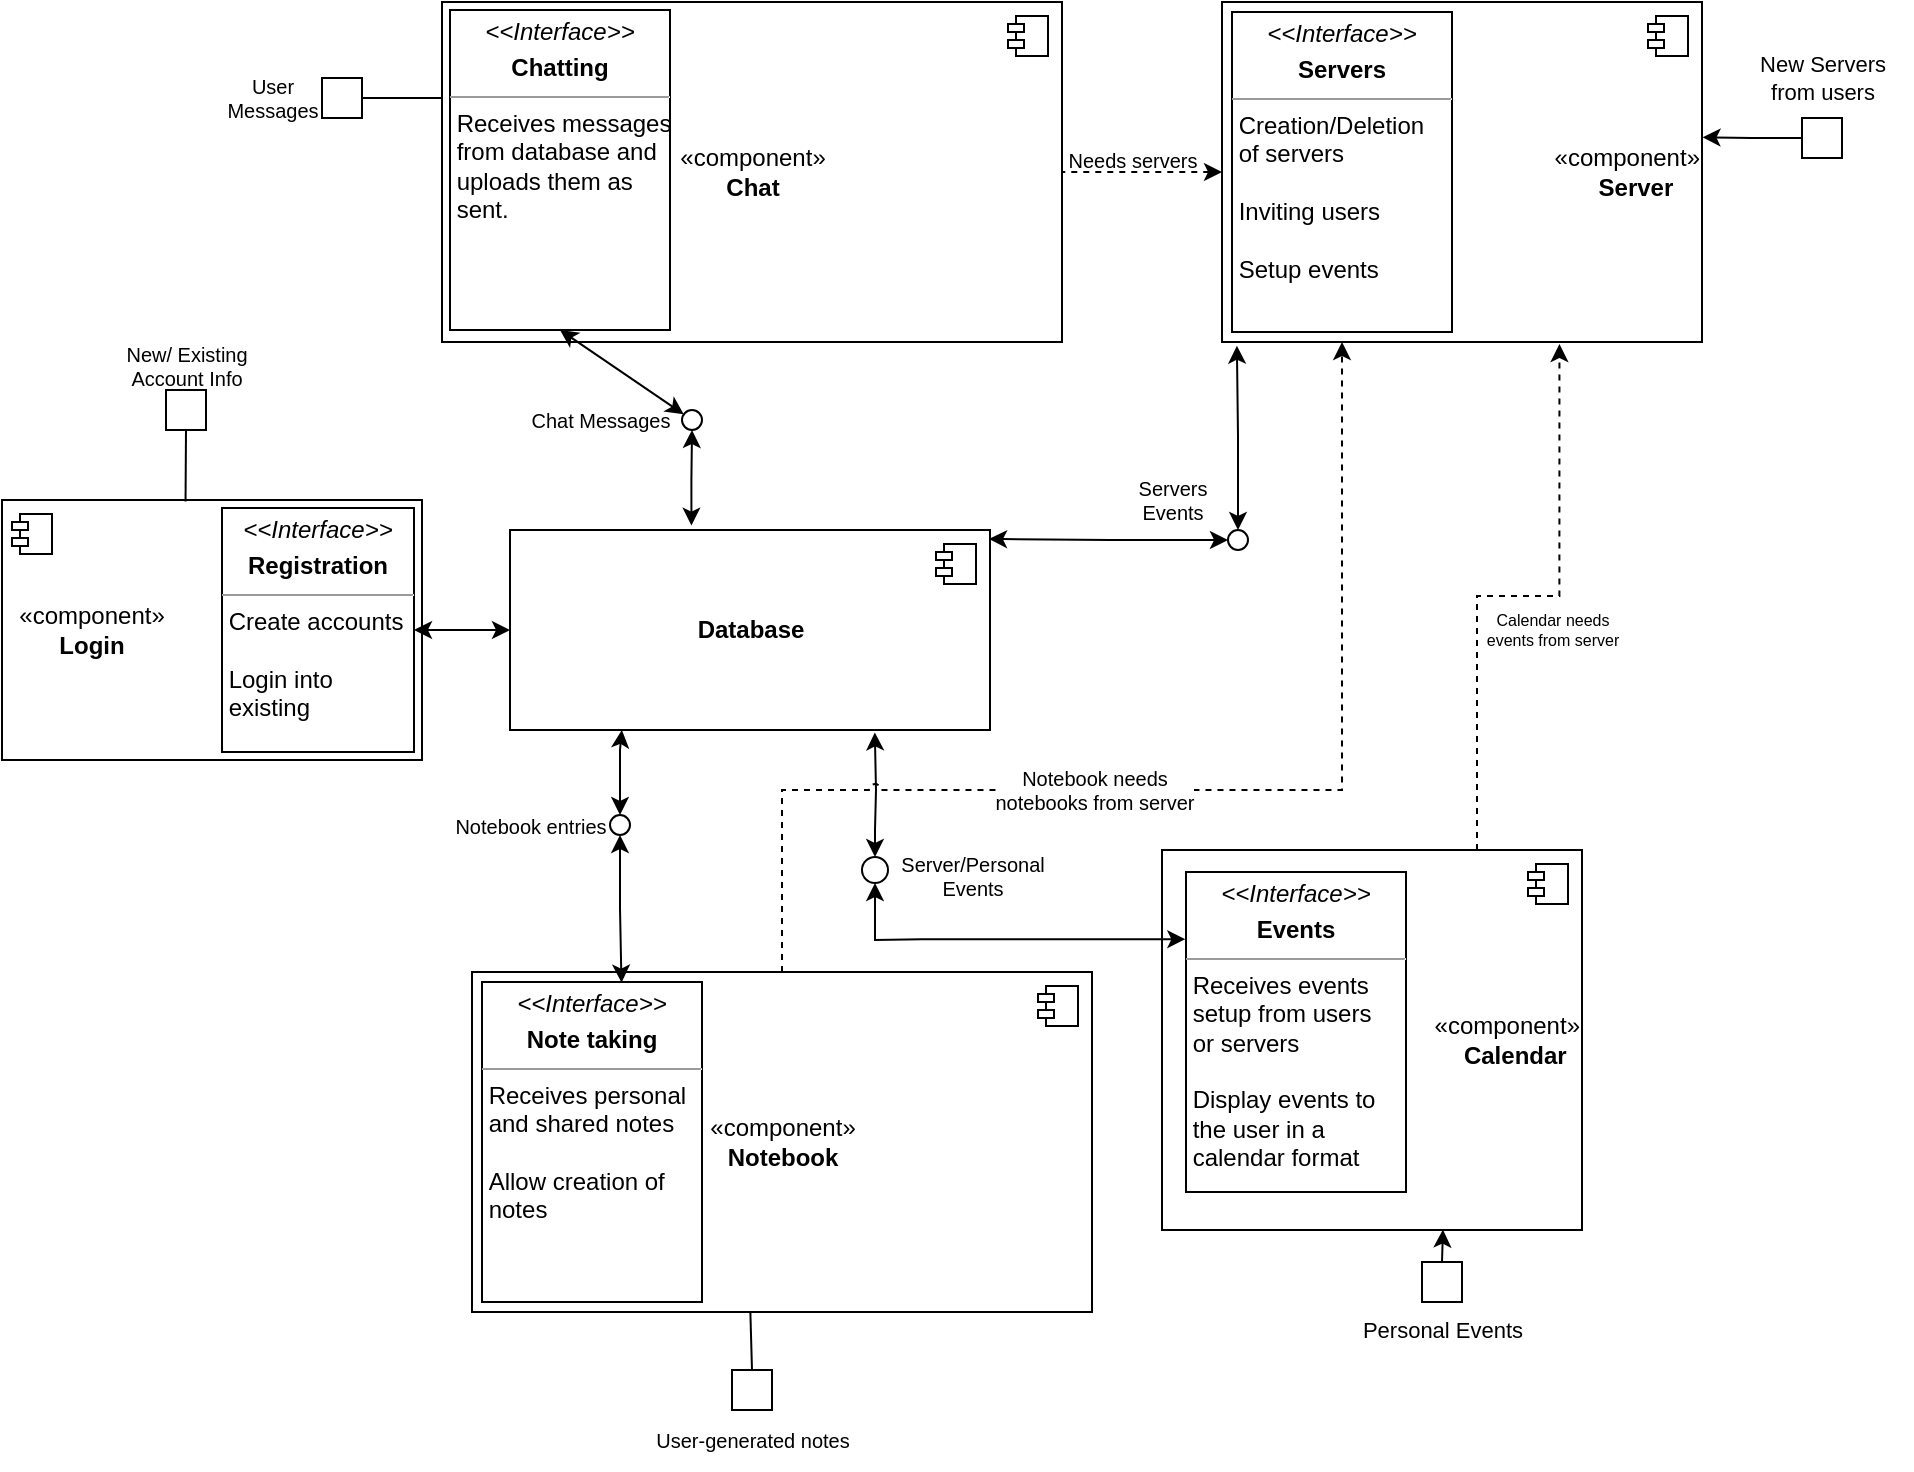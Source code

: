 <mxfile version="20.8.20" type="device"><diagram name="Page-1" id="Htc9zGLkcQaTVeQLQw5z"><mxGraphModel dx="1954" dy="1107" grid="1" gridSize="10" guides="1" tooltips="1" connect="1" arrows="1" fold="1" page="1" pageScale="1" pageWidth="850" pageHeight="1100" math="0" shadow="0"><root><mxCell id="0"/><mxCell id="1" parent="0"/><mxCell id="qF-i9cdDOv1bV9sikzxG-1" value="«component»&lt;br&gt;&lt;b&gt;Chat&lt;/b&gt;" style="html=1;dropTarget=0;" parent="1" vertex="1"><mxGeometry x="20" y="16" width="310" height="170" as="geometry"/></mxCell><mxCell id="qF-i9cdDOv1bV9sikzxG-2" value="" style="shape=module;jettyWidth=8;jettyHeight=4;" parent="qF-i9cdDOv1bV9sikzxG-1" vertex="1"><mxGeometry x="1" width="20" height="20" relative="1" as="geometry"><mxPoint x="-27" y="7" as="offset"/></mxGeometry></mxCell><mxCell id="qF-i9cdDOv1bV9sikzxG-34" style="edgeStyle=orthogonalEdgeStyle;rounded=0;orthogonalLoop=1;jettySize=auto;html=1;exitX=0.5;exitY=0;exitDx=0;exitDy=0;fontSize=6;startArrow=classic;startFill=1;endArrow=classic;endFill=1;entryX=0.76;entryY=1.012;entryDx=0;entryDy=0;entryPerimeter=0;" parent="1" source="qF-i9cdDOv1bV9sikzxG-35" target="qF-i9cdDOv1bV9sikzxG-9" edge="1"><mxGeometry relative="1" as="geometry"><Array as="points"><mxPoint x="237" y="430"/><mxPoint x="237" y="430"/><mxPoint x="237" y="410"/><mxPoint x="236" y="410"/></Array><mxPoint x="240" y="404" as="targetPoint"/></mxGeometry></mxCell><mxCell id="qF-i9cdDOv1bV9sikzxG-39" style="edgeStyle=orthogonalEdgeStyle;rounded=0;orthogonalLoop=1;jettySize=auto;html=1;exitX=0.75;exitY=0;exitDx=0;exitDy=0;entryX=0.703;entryY=1.006;entryDx=0;entryDy=0;entryPerimeter=0;fontSize=8;startArrow=none;startFill=0;endArrow=classic;endFill=1;dashed=1;" parent="1" source="qF-i9cdDOv1bV9sikzxG-3" target="qF-i9cdDOv1bV9sikzxG-7" edge="1"><mxGeometry relative="1" as="geometry"/></mxCell><mxCell id="qF-i9cdDOv1bV9sikzxG-3" value="&lt;div align=&quot;right&quot;&gt;«component»&lt;br&gt;&lt;b&gt;Calendar&amp;nbsp;&amp;nbsp; &lt;br&gt;&lt;/b&gt;&lt;/div&gt;" style="html=1;dropTarget=0;align=right;" parent="1" vertex="1"><mxGeometry x="380" y="440" width="210" height="190" as="geometry"/></mxCell><mxCell id="qF-i9cdDOv1bV9sikzxG-4" value="" style="shape=module;jettyWidth=8;jettyHeight=4;" parent="qF-i9cdDOv1bV9sikzxG-3" vertex="1"><mxGeometry x="1" width="20" height="20" relative="1" as="geometry"><mxPoint x="-27" y="7" as="offset"/></mxGeometry></mxCell><mxCell id="qF-i9cdDOv1bV9sikzxG-29" style="edgeStyle=orthogonalEdgeStyle;rounded=0;orthogonalLoop=1;jettySize=auto;html=1;exitX=0.5;exitY=0;exitDx=0;exitDy=0;fontSize=10;startArrow=classic;startFill=1;endArrow=classic;endFill=1;entryX=0.233;entryY=1;entryDx=0;entryDy=0;entryPerimeter=0;" parent="1" source="qF-i9cdDOv1bV9sikzxG-30" target="qF-i9cdDOv1bV9sikzxG-9" edge="1"><mxGeometry relative="1" as="geometry"><mxPoint x="134.0" y="469.976" as="sourcePoint"/><mxPoint x="100" y="390" as="targetPoint"/><Array as="points"><mxPoint x="109" y="390"/><mxPoint x="110" y="390"/></Array></mxGeometry></mxCell><mxCell id="tS_KNj9CsI6RWiK4_gja-10" style="edgeStyle=orthogonalEdgeStyle;rounded=0;orthogonalLoop=1;jettySize=auto;html=1;exitX=0.5;exitY=0;exitDx=0;exitDy=0;entryX=0.25;entryY=1;entryDx=0;entryDy=0;fontSize=11;startArrow=none;startFill=0;endArrow=classic;endFill=1;jumpStyle=arc;dashed=1;" edge="1" parent="1" source="qF-i9cdDOv1bV9sikzxG-5" target="qF-i9cdDOv1bV9sikzxG-7"><mxGeometry relative="1" as="geometry"><Array as="points"><mxPoint x="190" y="410"/><mxPoint x="470" y="410"/></Array></mxGeometry></mxCell><mxCell id="tS_KNj9CsI6RWiK4_gja-11" value="&lt;div style=&quot;font-size: 10px;&quot;&gt;&lt;font style=&quot;font-size: 10px;&quot;&gt;Notebook needs&lt;/font&gt;&lt;/div&gt;&lt;div style=&quot;font-size: 10px;&quot;&gt;&lt;font style=&quot;font-size: 10px;&quot;&gt;notebooks from server&lt;br&gt;&lt;/font&gt;&lt;/div&gt;" style="edgeLabel;html=1;align=center;verticalAlign=middle;resizable=0;points=[];fontSize=11;" vertex="1" connectable="0" parent="tS_KNj9CsI6RWiK4_gja-10"><mxGeometry x="-0.17" relative="1" as="geometry"><mxPoint as="offset"/></mxGeometry></mxCell><mxCell id="qF-i9cdDOv1bV9sikzxG-5" value="«component»&lt;br&gt;&lt;b&gt;Notebook&lt;/b&gt;" style="html=1;dropTarget=0;" parent="1" vertex="1"><mxGeometry x="35" y="501" width="310" height="170" as="geometry"/></mxCell><mxCell id="qF-i9cdDOv1bV9sikzxG-6" value="" style="shape=module;jettyWidth=8;jettyHeight=4;" parent="qF-i9cdDOv1bV9sikzxG-5" vertex="1"><mxGeometry x="1" width="20" height="20" relative="1" as="geometry"><mxPoint x="-27" y="7" as="offset"/></mxGeometry></mxCell><mxCell id="qF-i9cdDOv1bV9sikzxG-23" style="edgeStyle=orthogonalEdgeStyle;rounded=0;orthogonalLoop=1;jettySize=auto;html=1;exitX=0;exitY=0.5;exitDx=0;exitDy=0;entryX=1;entryY=0.5;entryDx=0;entryDy=0;fontSize=10;startArrow=classic;startFill=1;endArrow=none;endFill=0;dashed=1;" parent="1" source="qF-i9cdDOv1bV9sikzxG-7" target="qF-i9cdDOv1bV9sikzxG-1" edge="1"><mxGeometry relative="1" as="geometry"/></mxCell><mxCell id="qF-i9cdDOv1bV9sikzxG-7" value="&lt;div align=&quot;right&quot;&gt;«component»&lt;/div&gt;&lt;div align=&quot;right&quot;&gt;&lt;b&gt;Server &amp;nbsp;&lt;/b&gt; &amp;nbsp; &lt;br&gt;&lt;/div&gt;" style="html=1;dropTarget=0;align=right;" parent="1" vertex="1"><mxGeometry x="410" y="16" width="240" height="170" as="geometry"/></mxCell><mxCell id="qF-i9cdDOv1bV9sikzxG-8" value="" style="shape=module;jettyWidth=8;jettyHeight=4;" parent="qF-i9cdDOv1bV9sikzxG-7" vertex="1"><mxGeometry x="1" width="20" height="20" relative="1" as="geometry"><mxPoint x="-27" y="7" as="offset"/></mxGeometry></mxCell><mxCell id="qF-i9cdDOv1bV9sikzxG-28" style="edgeStyle=orthogonalEdgeStyle;rounded=0;orthogonalLoop=1;jettySize=auto;html=1;exitX=0.378;exitY=-0.022;exitDx=0;exitDy=0;fontSize=10;startArrow=classic;startFill=1;endArrow=classic;endFill=1;exitPerimeter=0;" parent="1" source="qF-i9cdDOv1bV9sikzxG-9" target="qF-i9cdDOv1bV9sikzxG-16" edge="1"><mxGeometry relative="1" as="geometry"/></mxCell><mxCell id="qF-i9cdDOv1bV9sikzxG-9" value="&lt;div&gt;&lt;b&gt;Database&lt;/b&gt;&lt;br&gt;&lt;/div&gt;" style="html=1;dropTarget=0;" parent="1" vertex="1"><mxGeometry x="54" y="280" width="240" height="100" as="geometry"/></mxCell><mxCell id="qF-i9cdDOv1bV9sikzxG-10" value="" style="shape=module;jettyWidth=8;jettyHeight=4;" parent="qF-i9cdDOv1bV9sikzxG-9" vertex="1"><mxGeometry x="1" width="20" height="20" relative="1" as="geometry"><mxPoint x="-27" y="7" as="offset"/></mxGeometry></mxCell><mxCell id="qF-i9cdDOv1bV9sikzxG-14" value="" style="rounded=0;orthogonalLoop=1;jettySize=auto;html=1;endArrow=classic;endFill=1;sketch=0;sourcePerimeterSpacing=0;targetPerimeterSpacing=0;startArrow=classic;startFill=1;exitX=0.5;exitY=1;exitDx=0;exitDy=0;" parent="1" source="qF-i9cdDOv1bV9sikzxG-25" target="qF-i9cdDOv1bV9sikzxG-16" edge="1"><mxGeometry relative="1" as="geometry"><mxPoint x="260" y="215" as="sourcePoint"/></mxGeometry></mxCell><mxCell id="qF-i9cdDOv1bV9sikzxG-16" value="" style="ellipse;whiteSpace=wrap;html=1;align=center;aspect=fixed;resizable=0;points=[];outlineConnect=0;sketch=0;" parent="1" vertex="1"><mxGeometry x="140" y="220" width="10" height="10" as="geometry"/></mxCell><mxCell id="qF-i9cdDOv1bV9sikzxG-19" value="&lt;font style=&quot;font-size: 10px;&quot;&gt;Chat Messages&lt;/font&gt;" style="text;html=1;align=center;verticalAlign=middle;resizable=0;points=[];autosize=1;strokeColor=none;fillColor=none;" parent="1" vertex="1"><mxGeometry x="54" y="210" width="90" height="30" as="geometry"/></mxCell><mxCell id="qF-i9cdDOv1bV9sikzxG-25" value="&lt;p style=&quot;margin:0px;margin-top:4px;text-align:center;&quot;&gt;&lt;i&gt;&amp;lt;&amp;lt;Interface&amp;gt;&amp;gt;&lt;/i&gt;&lt;b&gt;&lt;br&gt;&lt;/b&gt;&lt;/p&gt;&lt;p style=&quot;margin:0px;margin-top:4px;text-align:center;&quot;&gt;&lt;b&gt;Chatting&lt;/b&gt;&lt;br&gt;&lt;b&gt;&lt;/b&gt;&lt;/p&gt;&lt;hr size=&quot;1&quot;&gt;&lt;div&gt;&amp;nbsp;Receives messages&lt;/div&gt;&lt;div&gt;&amp;nbsp;from database and&lt;/div&gt;&lt;div&gt;&amp;nbsp;uploads them as &lt;br&gt;&lt;/div&gt;&lt;div&gt;&amp;nbsp;sent.&lt;/div&gt;&lt;div&gt;&lt;br&gt;&lt;/div&gt;" style="verticalAlign=top;align=left;overflow=fill;fontSize=12;fontFamily=Helvetica;html=1;" parent="1" vertex="1"><mxGeometry x="24" y="20" width="110" height="160" as="geometry"/></mxCell><mxCell id="tS_KNj9CsI6RWiK4_gja-5" style="edgeStyle=orthogonalEdgeStyle;rounded=0;orthogonalLoop=1;jettySize=auto;html=1;exitX=0.5;exitY=1;exitDx=0;exitDy=0;entryX=0.634;entryY=0.002;entryDx=0;entryDy=0;entryPerimeter=0;fontSize=11;startArrow=classic;startFill=1;" edge="1" parent="1" source="qF-i9cdDOv1bV9sikzxG-30" target="qF-i9cdDOv1bV9sikzxG-44"><mxGeometry relative="1" as="geometry"/></mxCell><mxCell id="qF-i9cdDOv1bV9sikzxG-30" value="" style="ellipse;whiteSpace=wrap;html=1;aspect=fixed;fontSize=10;" parent="1" vertex="1"><mxGeometry x="104" y="422.5" width="10" height="10" as="geometry"/></mxCell><mxCell id="qF-i9cdDOv1bV9sikzxG-32" value="Notebook entries" style="text;html=1;align=center;verticalAlign=middle;resizable=0;points=[];autosize=1;strokeColor=none;fillColor=none;fontSize=10;" parent="1" vertex="1"><mxGeometry x="14" y="412.5" width="100" height="30" as="geometry"/></mxCell><mxCell id="qF-i9cdDOv1bV9sikzxG-36" value="" style="edgeStyle=orthogonalEdgeStyle;rounded=0;orthogonalLoop=1;jettySize=auto;html=1;entryX=0.5;entryY=1;entryDx=0;entryDy=0;fontSize=6;startArrow=classic;startFill=1;endArrow=classic;endFill=1;exitX=-0.003;exitY=0.21;exitDx=0;exitDy=0;exitPerimeter=0;" parent="1" source="qF-i9cdDOv1bV9sikzxG-41" target="qF-i9cdDOv1bV9sikzxG-35" edge="1"><mxGeometry relative="1" as="geometry"><mxPoint x="388.46" y="483.8" as="sourcePoint"/><mxPoint x="254.059" y="451.0" as="targetPoint"/><Array as="points"><mxPoint x="260" y="485"/><mxPoint x="241" y="485"/></Array></mxGeometry></mxCell><mxCell id="qF-i9cdDOv1bV9sikzxG-35" value="" style="ellipse;whiteSpace=wrap;html=1;fontSize=6;" parent="1" vertex="1"><mxGeometry x="230" y="443.5" width="13" height="13" as="geometry"/></mxCell><mxCell id="qF-i9cdDOv1bV9sikzxG-37" value="&lt;div&gt;&lt;font style=&quot;font-size: 10px;&quot;&gt;Server/Personal&lt;br&gt;&lt;/font&gt;&lt;/div&gt;&lt;div&gt;&lt;font style=&quot;font-size: 10px;&quot;&gt;Events&lt;/font&gt;&lt;/div&gt;" style="text;html=1;align=center;verticalAlign=middle;resizable=0;points=[];autosize=1;strokeColor=none;fillColor=none;fontSize=6;" parent="1" vertex="1"><mxGeometry x="235" y="432.5" width="100" height="40" as="geometry"/></mxCell><mxCell id="qF-i9cdDOv1bV9sikzxG-38" value="&amp;nbsp;" style="text;whiteSpace=wrap;html=1;fontSize=8;" parent="1" vertex="1"><mxGeometry x="520" y="550" width="40" height="30" as="geometry"/></mxCell><mxCell id="qF-i9cdDOv1bV9sikzxG-40" value="&lt;div&gt;Calendar needs&lt;/div&gt;&lt;div&gt;events from server&lt;br&gt;&lt;/div&gt;" style="text;html=1;align=center;verticalAlign=middle;resizable=0;points=[];autosize=1;strokeColor=none;fillColor=none;fontSize=8;" parent="1" vertex="1"><mxGeometry x="530" y="315" width="90" height="30" as="geometry"/></mxCell><mxCell id="qF-i9cdDOv1bV9sikzxG-41" value="&lt;p style=&quot;margin:0px;margin-top:4px;text-align:center;&quot;&gt;&lt;i&gt;&amp;lt;&amp;lt;Interface&amp;gt;&amp;gt;&lt;/i&gt;&lt;b&gt;&lt;br&gt;&lt;/b&gt;&lt;/p&gt;&lt;p style=&quot;margin:0px;margin-top:4px;text-align:center;&quot;&gt;&lt;b&gt;Events&lt;/b&gt;&lt;br&gt;&lt;b&gt;&lt;/b&gt;&lt;/p&gt;&lt;hr size=&quot;1&quot;&gt;&lt;div&gt;&amp;nbsp;Receives events&lt;/div&gt;&lt;div&gt;&amp;nbsp;setup from users&lt;/div&gt;&lt;div&gt;&amp;nbsp;or servers&lt;/div&gt;&lt;div&gt;&lt;br&gt;&lt;/div&gt;&lt;div&gt;&amp;nbsp;Display events to&lt;/div&gt;&lt;div&gt;&amp;nbsp;the user in a &lt;br&gt;&lt;/div&gt;&lt;div&gt;&amp;nbsp;calendar format&lt;br&gt;&lt;/div&gt;&lt;div&gt;&lt;br&gt;&lt;/div&gt;" style="verticalAlign=top;align=left;overflow=fill;fontSize=12;fontFamily=Helvetica;html=1;" parent="1" vertex="1"><mxGeometry x="392" y="451" width="110" height="160" as="geometry"/></mxCell><mxCell id="qF-i9cdDOv1bV9sikzxG-42" value="Needs servers" style="text;html=1;align=center;verticalAlign=middle;resizable=0;points=[];autosize=1;strokeColor=none;fillColor=none;fontSize=10;" parent="1" vertex="1"><mxGeometry x="320" y="80" width="90" height="30" as="geometry"/></mxCell><mxCell id="qF-i9cdDOv1bV9sikzxG-43" value="&lt;p style=&quot;margin:0px;margin-top:4px;text-align:center;&quot;&gt;&lt;i&gt;&amp;lt;&amp;lt;Interface&amp;gt;&amp;gt;&lt;/i&gt;&lt;b&gt;&lt;br&gt;&lt;/b&gt;&lt;/p&gt;&lt;p style=&quot;margin:0px;margin-top:4px;text-align:center;&quot;&gt;&lt;b&gt;Servers&lt;/b&gt;&lt;br&gt;&lt;b&gt;&lt;/b&gt;&lt;/p&gt;&lt;hr size=&quot;1&quot;&gt;&lt;div&gt;&amp;nbsp;Creation/Deletion&lt;/div&gt;&lt;div&gt;&amp;nbsp;of servers&lt;/div&gt;&lt;div&gt;&lt;br&gt;&lt;/div&gt;&lt;div&gt;&amp;nbsp;Inviting users&lt;br&gt;&lt;/div&gt;&lt;div&gt;&lt;br&gt;&lt;/div&gt;&lt;div&gt;&amp;nbsp;Setup events&lt;br&gt;&lt;/div&gt;" style="verticalAlign=top;align=left;overflow=fill;fontSize=12;fontFamily=Helvetica;html=1;" parent="1" vertex="1"><mxGeometry x="415" y="21" width="110" height="160" as="geometry"/></mxCell><mxCell id="qF-i9cdDOv1bV9sikzxG-44" value="&lt;p style=&quot;margin:0px;margin-top:4px;text-align:center;&quot;&gt;&lt;i&gt;&amp;lt;&amp;lt;Interface&amp;gt;&amp;gt;&lt;/i&gt;&lt;b&gt;&lt;br&gt;&lt;/b&gt;&lt;/p&gt;&lt;p style=&quot;margin:0px;margin-top:4px;text-align:center;&quot;&gt;&lt;b&gt;Note taking&lt;/b&gt;&lt;br&gt;&lt;b&gt;&lt;/b&gt;&lt;/p&gt;&lt;hr size=&quot;1&quot;&gt;&lt;div&gt;&amp;nbsp;Receives personal&lt;/div&gt;&lt;div&gt;&amp;nbsp;and shared notes&lt;br&gt;&lt;/div&gt;&lt;div&gt;&lt;br&gt;&lt;/div&gt;&lt;div&gt;&amp;nbsp;Allow creation of&lt;/div&gt;&lt;div&gt;&amp;nbsp;notes&lt;br&gt;&lt;/div&gt;&lt;div&gt;&lt;br&gt;&lt;/div&gt;" style="verticalAlign=top;align=left;overflow=fill;fontSize=12;fontFamily=Helvetica;html=1;" parent="1" vertex="1"><mxGeometry x="40" y="506" width="110" height="160" as="geometry"/></mxCell><mxCell id="qF-i9cdDOv1bV9sikzxG-49" style="edgeStyle=orthogonalEdgeStyle;rounded=0;orthogonalLoop=1;jettySize=auto;html=1;exitX=0.5;exitY=0;exitDx=0;exitDy=0;fontSize=10;startArrow=classic;startFill=1;endArrow=classic;endFill=1;entryX=0.031;entryY=1.011;entryDx=0;entryDy=0;entryPerimeter=0;" parent="1" source="qF-i9cdDOv1bV9sikzxG-47" target="qF-i9cdDOv1bV9sikzxG-7" edge="1"><mxGeometry relative="1" as="geometry"><mxPoint x="420.083" y="190" as="targetPoint"/></mxGeometry></mxCell><mxCell id="qF-i9cdDOv1bV9sikzxG-51" style="edgeStyle=orthogonalEdgeStyle;rounded=0;orthogonalLoop=1;jettySize=auto;html=1;exitX=0;exitY=0.5;exitDx=0;exitDy=0;entryX=0.998;entryY=0.045;entryDx=0;entryDy=0;entryPerimeter=0;fontSize=10;startArrow=classic;startFill=1;endArrow=classic;endFill=1;" parent="1" source="qF-i9cdDOv1bV9sikzxG-47" target="qF-i9cdDOv1bV9sikzxG-9" edge="1"><mxGeometry relative="1" as="geometry"/></mxCell><mxCell id="qF-i9cdDOv1bV9sikzxG-47" value="" style="ellipse;whiteSpace=wrap;html=1;fontSize=10;" parent="1" vertex="1"><mxGeometry x="413" y="280" width="10" height="10" as="geometry"/></mxCell><mxCell id="qF-i9cdDOv1bV9sikzxG-50" value="&lt;div&gt;&lt;font style=&quot;font-size: 10px;&quot;&gt;Servers&lt;/font&gt;&lt;/div&gt;Events" style="text;html=1;align=center;verticalAlign=middle;resizable=0;points=[];autosize=1;strokeColor=none;fillColor=none;fontSize=10;" parent="1" vertex="1"><mxGeometry x="355" y="245" width="60" height="40" as="geometry"/></mxCell><mxCell id="qF-i9cdDOv1bV9sikzxG-53" value="&lt;div align=&quot;left&quot;&gt;&amp;nbsp; «component»&lt;/div&gt;&lt;div align=&quot;left&quot;&gt;&lt;b&gt;&amp;nbsp;&amp;nbsp;&amp;nbsp;&amp;nbsp;&amp;nbsp;&amp;nbsp;&amp;nbsp; Login&lt;/b&gt;&lt;br&gt;&lt;/div&gt;" style="html=1;dropTarget=0;align=left;" parent="1" vertex="1"><mxGeometry x="-200" y="265" width="210" height="130" as="geometry"/></mxCell><mxCell id="qF-i9cdDOv1bV9sikzxG-54" value="" style="shape=module;jettyWidth=8;jettyHeight=4;" parent="qF-i9cdDOv1bV9sikzxG-53" vertex="1"><mxGeometry x="1" width="20" height="20" relative="1" as="geometry"><mxPoint x="-205" y="7" as="offset"/></mxGeometry></mxCell><mxCell id="qF-i9cdDOv1bV9sikzxG-57" style="edgeStyle=orthogonalEdgeStyle;rounded=0;orthogonalLoop=1;jettySize=auto;html=1;exitX=1;exitY=0.5;exitDx=0;exitDy=0;entryX=0;entryY=0.5;entryDx=0;entryDy=0;fontSize=10;startArrow=classic;startFill=1;endArrow=classic;endFill=1;" parent="1" source="qF-i9cdDOv1bV9sikzxG-55" target="qF-i9cdDOv1bV9sikzxG-9" edge="1"><mxGeometry relative="1" as="geometry"/></mxCell><mxCell id="qF-i9cdDOv1bV9sikzxG-55" value="&lt;p style=&quot;margin:0px;margin-top:4px;text-align:center;&quot;&gt;&lt;i&gt;&amp;lt;&amp;lt;Interface&amp;gt;&amp;gt;&lt;/i&gt;&lt;b&gt;&lt;br&gt;&lt;/b&gt;&lt;/p&gt;&lt;p style=&quot;margin:0px;margin-top:4px;text-align:center;&quot;&gt;&lt;b&gt;Registration&lt;/b&gt;&lt;br&gt;&lt;/p&gt;&lt;hr size=&quot;1&quot;&gt;&lt;div&gt;&amp;nbsp;Create accounts&lt;/div&gt;&lt;div&gt;&lt;br&gt;&lt;/div&gt;&lt;div&gt;&amp;nbsp;Login into&lt;/div&gt;&lt;div&gt;&amp;nbsp;existing&lt;br&gt;&lt;/div&gt;" style="verticalAlign=top;align=left;overflow=fill;fontSize=12;fontFamily=Helvetica;html=1;" parent="1" vertex="1"><mxGeometry x="-90" y="269" width="96" height="122" as="geometry"/></mxCell><mxCell id="qF-i9cdDOv1bV9sikzxG-62" style="edgeStyle=orthogonalEdgeStyle;rounded=0;orthogonalLoop=1;jettySize=auto;html=1;exitX=1;exitY=0.5;exitDx=0;exitDy=0;entryX=0;entryY=0.282;entryDx=0;entryDy=0;entryPerimeter=0;fontSize=10;startArrow=none;startFill=0;endArrow=none;endFill=0;" parent="1" source="qF-i9cdDOv1bV9sikzxG-61" target="qF-i9cdDOv1bV9sikzxG-1" edge="1"><mxGeometry relative="1" as="geometry"/></mxCell><mxCell id="qF-i9cdDOv1bV9sikzxG-61" value="" style="rounded=0;whiteSpace=wrap;html=1;fontSize=10;" parent="1" vertex="1"><mxGeometry x="-40" y="54" width="20" height="20" as="geometry"/></mxCell><mxCell id="qF-i9cdDOv1bV9sikzxG-63" value="&lt;div&gt;User&lt;/div&gt;&lt;div&gt;Messages&lt;br&gt;&lt;/div&gt;" style="text;html=1;align=center;verticalAlign=middle;resizable=0;points=[];autosize=1;strokeColor=none;fillColor=none;fontSize=10;" parent="1" vertex="1"><mxGeometry x="-100" y="44" width="70" height="40" as="geometry"/></mxCell><mxCell id="qF-i9cdDOv1bV9sikzxG-65" style="edgeStyle=orthogonalEdgeStyle;rounded=0;orthogonalLoop=1;jettySize=auto;html=1;exitX=0.5;exitY=1;exitDx=0;exitDy=0;entryX=0.437;entryY=0.006;entryDx=0;entryDy=0;entryPerimeter=0;fontSize=10;startArrow=none;startFill=0;endArrow=none;endFill=0;" parent="1" source="qF-i9cdDOv1bV9sikzxG-64" target="qF-i9cdDOv1bV9sikzxG-53" edge="1"><mxGeometry relative="1" as="geometry"/></mxCell><mxCell id="qF-i9cdDOv1bV9sikzxG-64" value="" style="rounded=0;whiteSpace=wrap;html=1;fontSize=10;" parent="1" vertex="1"><mxGeometry x="-118" y="210" width="20" height="20" as="geometry"/></mxCell><mxCell id="qF-i9cdDOv1bV9sikzxG-66" value="&lt;div&gt;New/ Existing&lt;/div&gt;&lt;div&gt;Account Info&lt;/div&gt;" style="text;html=1;align=center;verticalAlign=middle;resizable=0;points=[];autosize=1;strokeColor=none;fillColor=none;fontSize=10;" parent="1" vertex="1"><mxGeometry x="-148" y="178" width="80" height="40" as="geometry"/></mxCell><mxCell id="qF-i9cdDOv1bV9sikzxG-69" style="edgeStyle=orthogonalEdgeStyle;rounded=0;orthogonalLoop=1;jettySize=auto;html=1;exitX=0.5;exitY=0;exitDx=0;exitDy=0;entryX=0.449;entryY=1.002;entryDx=0;entryDy=0;entryPerimeter=0;fontSize=10;startArrow=none;startFill=0;endArrow=none;endFill=0;" parent="1" source="qF-i9cdDOv1bV9sikzxG-67" target="qF-i9cdDOv1bV9sikzxG-5" edge="1"><mxGeometry relative="1" as="geometry"/></mxCell><mxCell id="qF-i9cdDOv1bV9sikzxG-67" value="" style="rounded=0;whiteSpace=wrap;html=1;fontSize=10;" parent="1" vertex="1"><mxGeometry x="165" y="700" width="20" height="20" as="geometry"/></mxCell><mxCell id="qF-i9cdDOv1bV9sikzxG-70" value="User-generated notes" style="text;html=1;align=center;verticalAlign=middle;resizable=0;points=[];autosize=1;strokeColor=none;fillColor=none;fontSize=10;" parent="1" vertex="1"><mxGeometry x="115" y="720" width="120" height="30" as="geometry"/></mxCell><mxCell id="tS_KNj9CsI6RWiK4_gja-2" style="edgeStyle=orthogonalEdgeStyle;rounded=0;orthogonalLoop=1;jettySize=auto;html=1;exitX=0;exitY=0.5;exitDx=0;exitDy=0;entryX=1.001;entryY=0.398;entryDx=0;entryDy=0;entryPerimeter=0;" edge="1" parent="1" source="tS_KNj9CsI6RWiK4_gja-1" target="qF-i9cdDOv1bV9sikzxG-7"><mxGeometry relative="1" as="geometry"/></mxCell><mxCell id="tS_KNj9CsI6RWiK4_gja-1" value="" style="whiteSpace=wrap;html=1;" vertex="1" parent="1"><mxGeometry x="700" y="74" width="20" height="20" as="geometry"/></mxCell><mxCell id="tS_KNj9CsI6RWiK4_gja-3" value="&lt;div style=&quot;font-size: 11px;&quot;&gt;&lt;font style=&quot;font-size: 11px;&quot;&gt;New Servers&lt;/font&gt;&lt;/div&gt;&lt;div style=&quot;font-size: 11px;&quot;&gt;&lt;font style=&quot;font-size: 11px;&quot;&gt;&lt;font style=&quot;font-size: 11px;&quot;&gt;from users&lt;/font&gt;&lt;br&gt;&lt;/font&gt;&lt;/div&gt;" style="text;html=1;align=center;verticalAlign=middle;resizable=0;points=[];autosize=1;strokeColor=none;fillColor=none;" vertex="1" parent="1"><mxGeometry x="665" y="34" width="90" height="40" as="geometry"/></mxCell><mxCell id="tS_KNj9CsI6RWiK4_gja-8" style="edgeStyle=orthogonalEdgeStyle;rounded=0;orthogonalLoop=1;jettySize=auto;html=1;exitX=0.5;exitY=0;exitDx=0;exitDy=0;entryX=0.669;entryY=0.999;entryDx=0;entryDy=0;entryPerimeter=0;fontSize=11;startArrow=none;startFill=0;" edge="1" parent="1" source="tS_KNj9CsI6RWiK4_gja-7" target="qF-i9cdDOv1bV9sikzxG-3"><mxGeometry relative="1" as="geometry"/></mxCell><mxCell id="tS_KNj9CsI6RWiK4_gja-7" value="" style="whiteSpace=wrap;html=1;" vertex="1" parent="1"><mxGeometry x="510" y="646" width="20" height="20" as="geometry"/></mxCell><mxCell id="tS_KNj9CsI6RWiK4_gja-9" value="&lt;div&gt;Personal Events&lt;/div&gt;" style="text;html=1;align=center;verticalAlign=middle;resizable=0;points=[];autosize=1;strokeColor=none;fillColor=none;fontSize=11;" vertex="1" parent="1"><mxGeometry x="470" y="665" width="100" height="30" as="geometry"/></mxCell></root></mxGraphModel></diagram></mxfile>